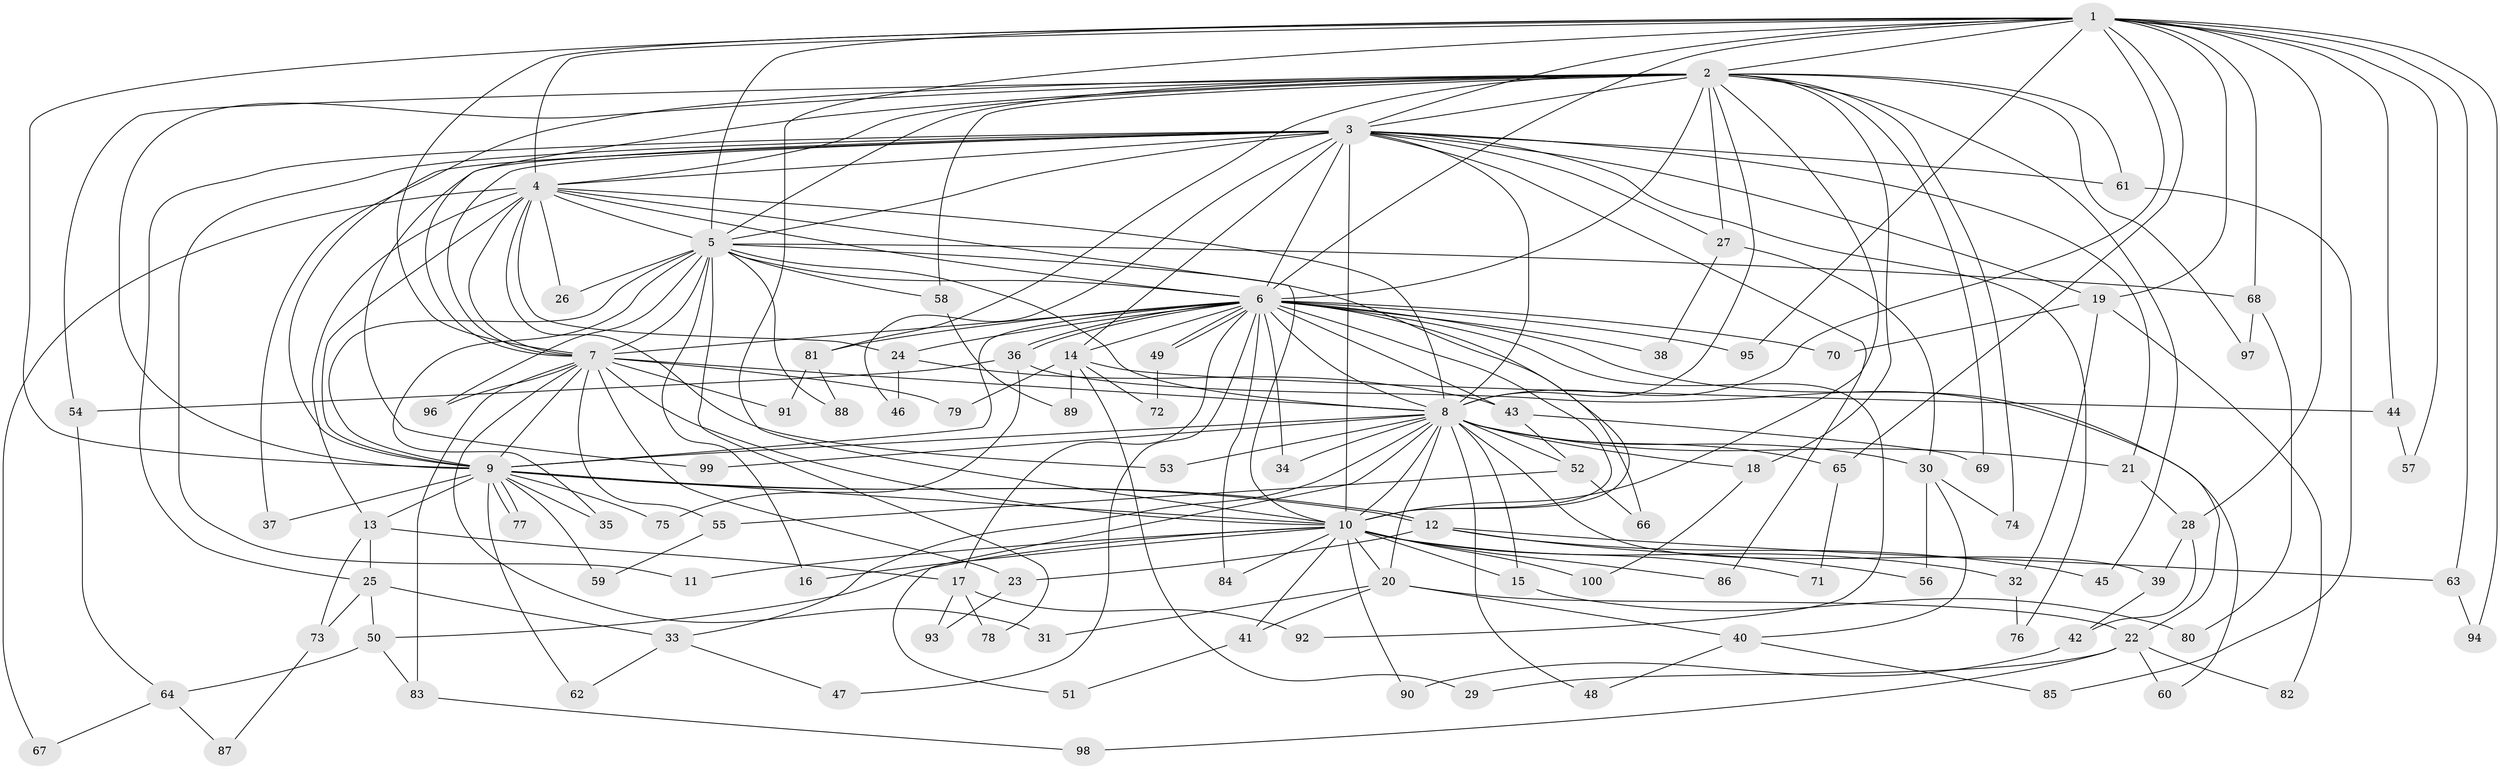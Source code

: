 // Generated by graph-tools (version 1.1) at 2025/35/03/09/25 02:35:09]
// undirected, 100 vertices, 225 edges
graph export_dot {
graph [start="1"]
  node [color=gray90,style=filled];
  1;
  2;
  3;
  4;
  5;
  6;
  7;
  8;
  9;
  10;
  11;
  12;
  13;
  14;
  15;
  16;
  17;
  18;
  19;
  20;
  21;
  22;
  23;
  24;
  25;
  26;
  27;
  28;
  29;
  30;
  31;
  32;
  33;
  34;
  35;
  36;
  37;
  38;
  39;
  40;
  41;
  42;
  43;
  44;
  45;
  46;
  47;
  48;
  49;
  50;
  51;
  52;
  53;
  54;
  55;
  56;
  57;
  58;
  59;
  60;
  61;
  62;
  63;
  64;
  65;
  66;
  67;
  68;
  69;
  70;
  71;
  72;
  73;
  74;
  75;
  76;
  77;
  78;
  79;
  80;
  81;
  82;
  83;
  84;
  85;
  86;
  87;
  88;
  89;
  90;
  91;
  92;
  93;
  94;
  95;
  96;
  97;
  98;
  99;
  100;
  1 -- 2;
  1 -- 3;
  1 -- 4;
  1 -- 5;
  1 -- 6;
  1 -- 7;
  1 -- 8;
  1 -- 9;
  1 -- 10;
  1 -- 19;
  1 -- 28;
  1 -- 44;
  1 -- 57;
  1 -- 63;
  1 -- 65;
  1 -- 68;
  1 -- 94;
  1 -- 95;
  2 -- 3;
  2 -- 4;
  2 -- 5;
  2 -- 6;
  2 -- 7;
  2 -- 8;
  2 -- 9;
  2 -- 10;
  2 -- 18;
  2 -- 27;
  2 -- 37;
  2 -- 45;
  2 -- 54;
  2 -- 58;
  2 -- 61;
  2 -- 69;
  2 -- 74;
  2 -- 81;
  2 -- 97;
  3 -- 4;
  3 -- 5;
  3 -- 6;
  3 -- 7;
  3 -- 8;
  3 -- 9;
  3 -- 10;
  3 -- 11;
  3 -- 14;
  3 -- 19;
  3 -- 21;
  3 -- 25;
  3 -- 27;
  3 -- 46;
  3 -- 61;
  3 -- 76;
  3 -- 86;
  3 -- 99;
  4 -- 5;
  4 -- 6;
  4 -- 7;
  4 -- 8;
  4 -- 9;
  4 -- 10;
  4 -- 13;
  4 -- 24;
  4 -- 26;
  4 -- 53;
  4 -- 67;
  5 -- 6;
  5 -- 7;
  5 -- 8;
  5 -- 9;
  5 -- 10;
  5 -- 16;
  5 -- 26;
  5 -- 35;
  5 -- 58;
  5 -- 68;
  5 -- 78;
  5 -- 88;
  5 -- 96;
  6 -- 7;
  6 -- 8;
  6 -- 9;
  6 -- 10;
  6 -- 14;
  6 -- 17;
  6 -- 22;
  6 -- 24;
  6 -- 34;
  6 -- 36;
  6 -- 36;
  6 -- 38;
  6 -- 43;
  6 -- 47;
  6 -- 49;
  6 -- 49;
  6 -- 66;
  6 -- 70;
  6 -- 81;
  6 -- 84;
  6 -- 92;
  6 -- 95;
  7 -- 8;
  7 -- 9;
  7 -- 10;
  7 -- 23;
  7 -- 31;
  7 -- 55;
  7 -- 79;
  7 -- 83;
  7 -- 91;
  7 -- 96;
  8 -- 9;
  8 -- 10;
  8 -- 15;
  8 -- 18;
  8 -- 20;
  8 -- 21;
  8 -- 30;
  8 -- 33;
  8 -- 34;
  8 -- 39;
  8 -- 48;
  8 -- 51;
  8 -- 52;
  8 -- 53;
  8 -- 65;
  8 -- 99;
  9 -- 10;
  9 -- 12;
  9 -- 12;
  9 -- 13;
  9 -- 35;
  9 -- 37;
  9 -- 59;
  9 -- 62;
  9 -- 75;
  9 -- 77;
  9 -- 77;
  10 -- 11;
  10 -- 15;
  10 -- 16;
  10 -- 20;
  10 -- 32;
  10 -- 41;
  10 -- 50;
  10 -- 71;
  10 -- 84;
  10 -- 86;
  10 -- 90;
  10 -- 100;
  12 -- 23;
  12 -- 45;
  12 -- 56;
  12 -- 63;
  13 -- 17;
  13 -- 25;
  13 -- 73;
  14 -- 29;
  14 -- 44;
  14 -- 72;
  14 -- 79;
  14 -- 89;
  15 -- 80;
  17 -- 78;
  17 -- 92;
  17 -- 93;
  18 -- 100;
  19 -- 32;
  19 -- 70;
  19 -- 82;
  20 -- 22;
  20 -- 31;
  20 -- 40;
  20 -- 41;
  21 -- 28;
  22 -- 29;
  22 -- 60;
  22 -- 82;
  22 -- 98;
  23 -- 93;
  24 -- 43;
  24 -- 46;
  25 -- 33;
  25 -- 50;
  25 -- 73;
  27 -- 30;
  27 -- 38;
  28 -- 39;
  28 -- 42;
  30 -- 40;
  30 -- 56;
  30 -- 74;
  32 -- 76;
  33 -- 47;
  33 -- 62;
  36 -- 54;
  36 -- 60;
  36 -- 75;
  39 -- 42;
  40 -- 48;
  40 -- 85;
  41 -- 51;
  42 -- 90;
  43 -- 52;
  43 -- 69;
  44 -- 57;
  49 -- 72;
  50 -- 64;
  50 -- 83;
  52 -- 55;
  52 -- 66;
  54 -- 64;
  55 -- 59;
  58 -- 89;
  61 -- 85;
  63 -- 94;
  64 -- 67;
  64 -- 87;
  65 -- 71;
  68 -- 80;
  68 -- 97;
  73 -- 87;
  81 -- 88;
  81 -- 91;
  83 -- 98;
}
